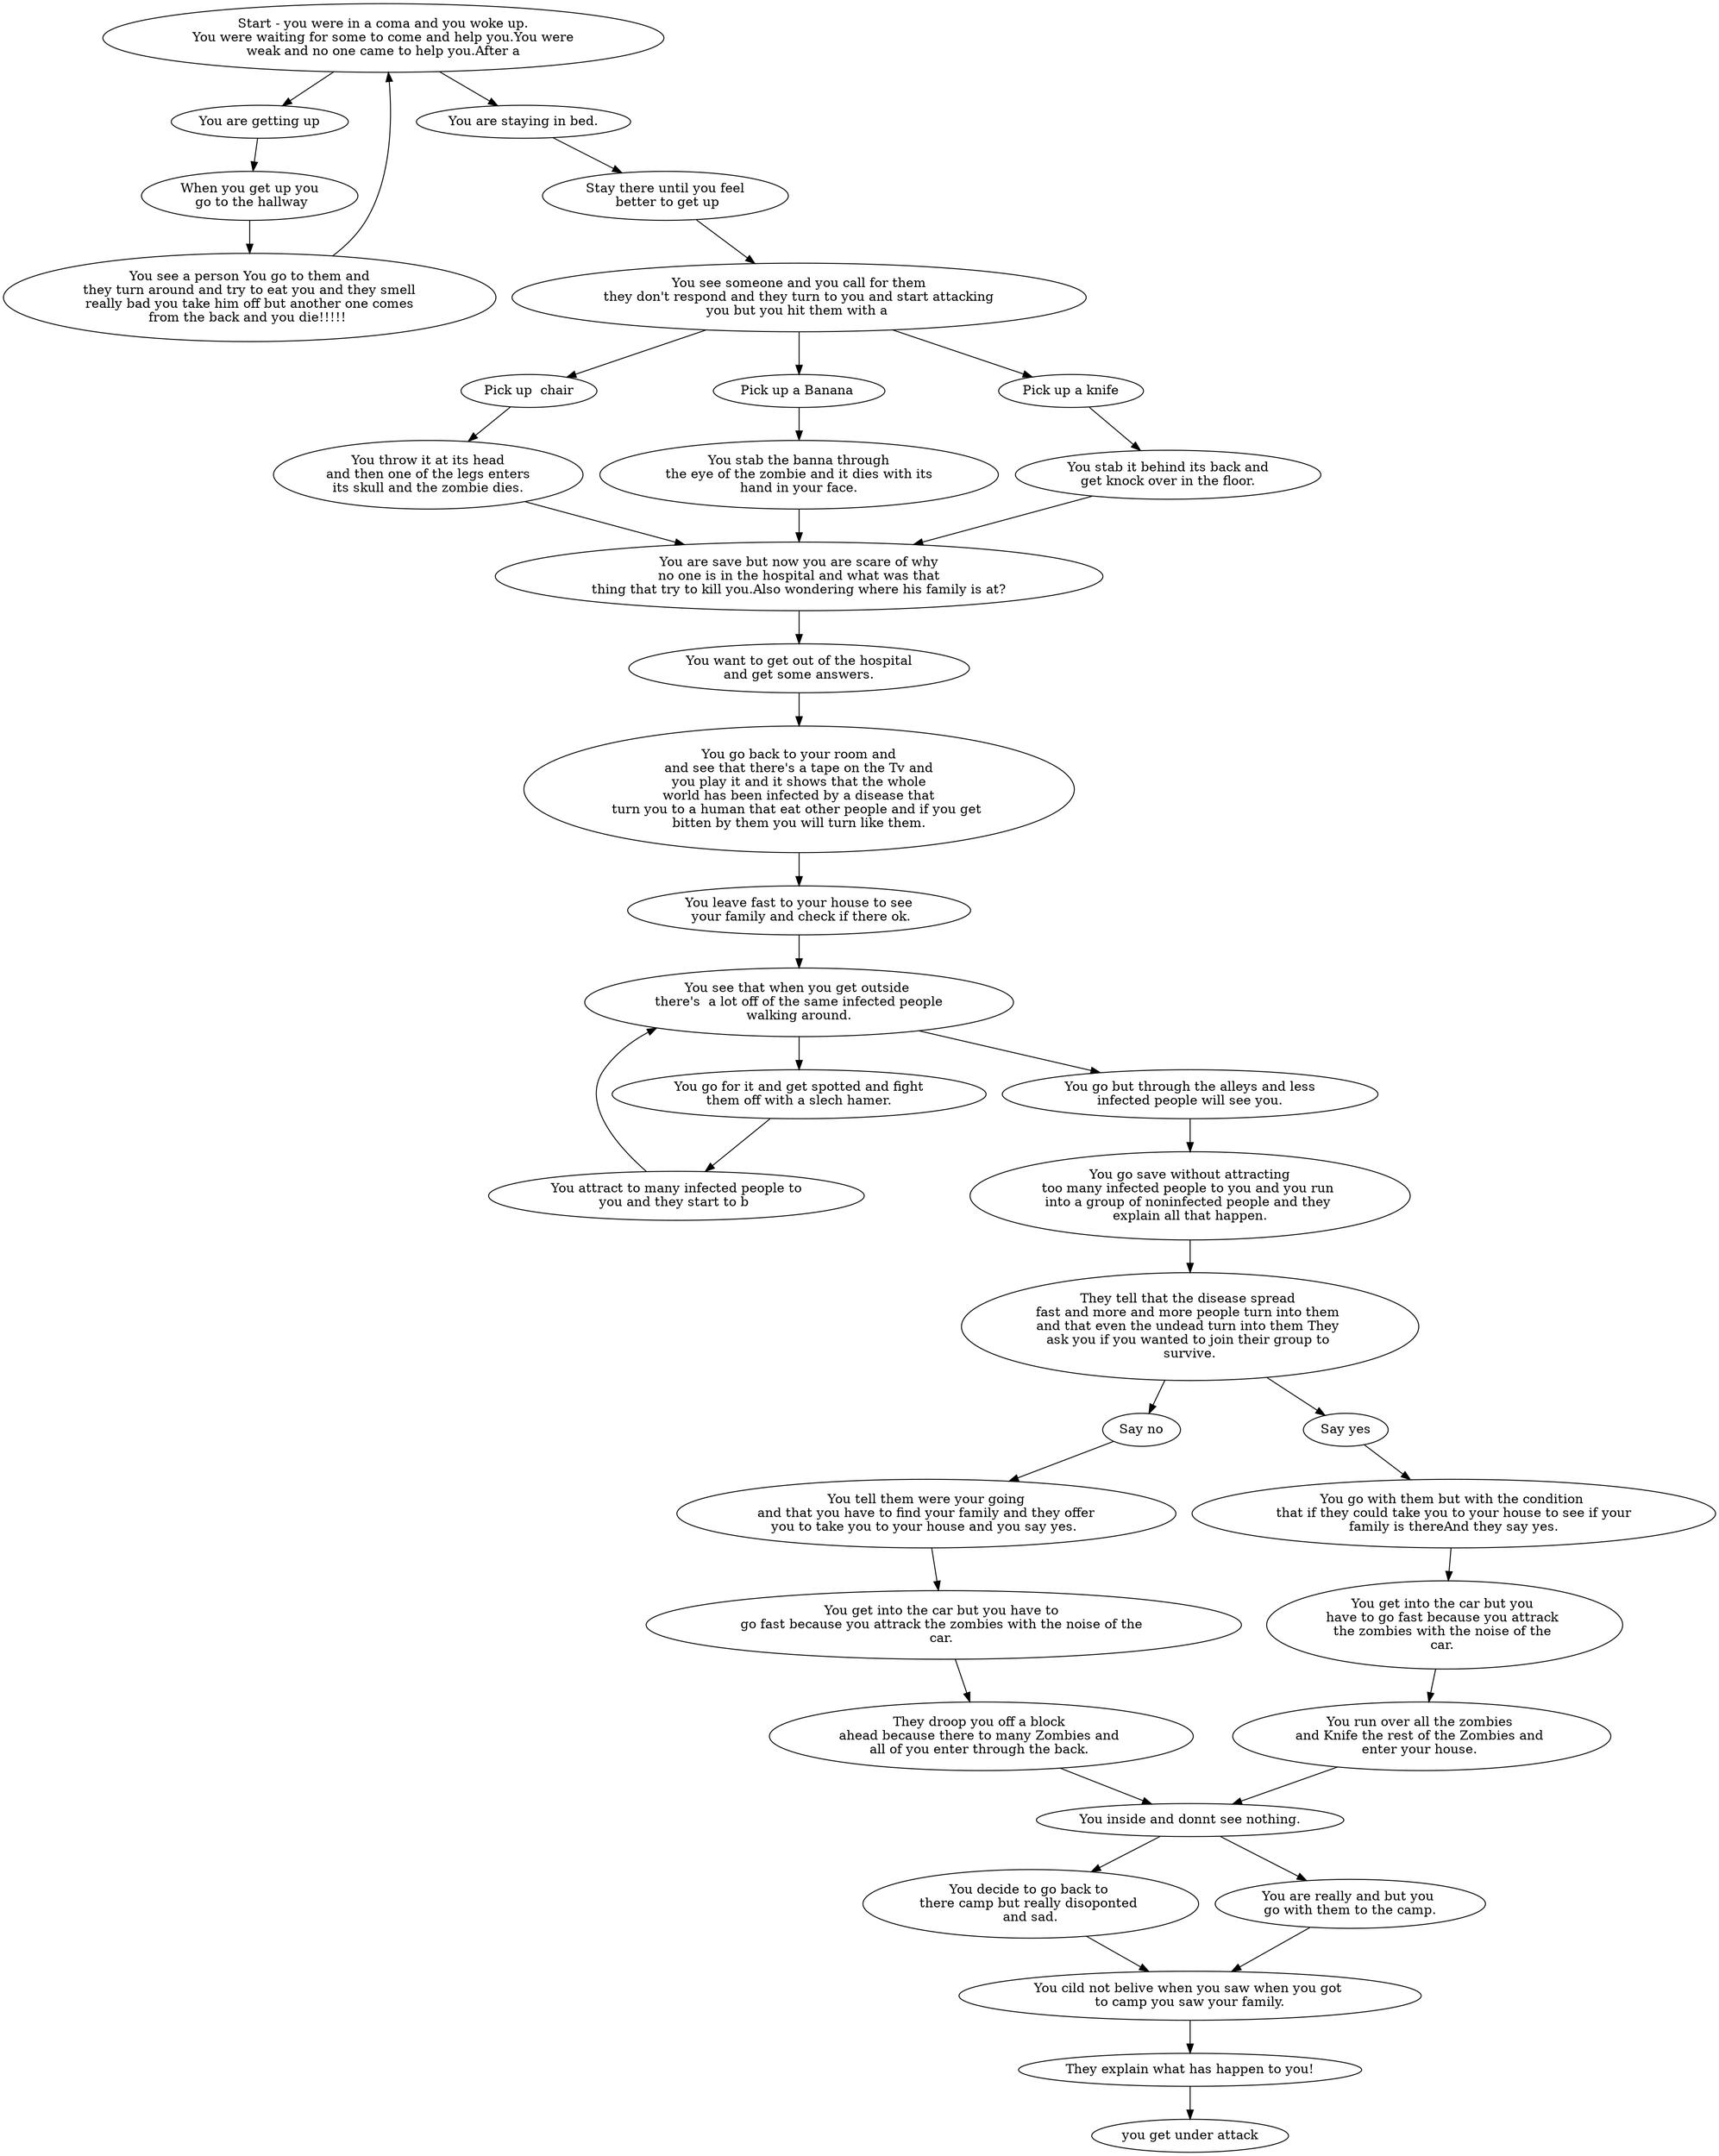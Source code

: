 digraph simple_map {

A [label = "Start - you were in a coma and you woke up.
You were waiting for some to come and help you.You were
 weak and no one came to help you.After a "]

A1 [label = "You are getting up"]

A2 [label = "You are staying in bed."]

B1 [label = "When you get up you
 go to the hallway"]

B2 [label = "Stay there until you feel
 better to get up"]

C1 [label = "You see a person You go to them and
they turn around and try to eat you and they smell
really bad you take him off but another one comes
from the back and you die!!!!! "]

C2 [label = "You see someone and you call for them
they don't respond and they turn to you and start attacking
you but you hit them with a "]

D1 [label = "Pick up  chair"]

D2 [label = "Pick up a Banana "]

D3 [label = "Pick up a knife"]

E1 [label = "You throw it at its head
and then one of the legs enters
its skull and the zombie dies."]

E2 [label = "You stab the banna through
the eye of the zombie and it dies with its
hand in your face."]

E3 [label = "You stab it behind its back and
get knock over in the floor."]

F [label = "You are save but now you are scare of why
no one is in the hospital and what was that
thing that try to kill you.Also wondering where his family is at?"]

G [label = "You want to get out of the hospital
and get some answers."]

H [label = "You go back to your room and
and see that there's a tape on the Tv and
you play it and it shows that the whole
world has been infected by a disease that
turn you to a human that eat other people and if you get 
bitten by them you will turn like them."]

I  [label = "You leave fast to your house to see
 your family and check if there ok."]

J  [label = "You see that when you get outside 
there's  a lot off of the same infected people
walking around."]

K1 [label = "You go for it and get spotted and fight
them off with a slech hamer."]

K2 [label = "You go but through the alleys and less
infected people will see you."]

L1 [label = "You attract to many infected people to
you and they start to b "]

L2 [label = " You go save without attracting 
too many infected people to you and you run 
into a group of noninfected people and they 
explain all that happen."]

M [label = "They tell that the disease spread 
fast and more and more people turn into them 
and that even the undead turn into them They 
ask you if you wanted to join their group to 
survive."]

N1 [label = "Say no"]

N2  [label = "Say yes"]

O1  [label = "You tell them were your going
and that you have to find your family and they offer
you to take you to your house and you say yes. "]

O2 [label = "You go with them but with the condition 
that if they could take you to your house to see if your
family is thereAnd they say yes."]

P1 [label = "You get into the car but you have to 
go fast because you attrack the zombies with the noise of the 
car. "]

P2[label = "You get into the car but you 
have to go fast because you attrack 
the zombies with the noise of the 
car. "]

Q1 [label = "They droop you off a block 
ahead because there to many Zombies and 
all of you enter through the back. " ]

Q2 [label = "You run over all the zombies 
and Knife the rest of the Zombies and 
enter your house. "]

R [label = "You inside and donnt see nothing."]

S1 [label = "You decide to go back to 
there camp but really disoponted 
and sad."]

S2 [label = "You are really and but you 
go with them to the camp."]

T [label = "You cild not belive when you saw when you got 
to camp you saw your family."]

U [label = "They explain what has happen to you!"]

V [label = "you get under attack"] 


A -> A1  
A -> A2
A1-> B1
A2 -> B2
B1->C1->A
B2->C2
C2->D1
C2->D2
C2->D3
D1->E1
D2->E2
D3->E3
E1->F
E2->F
E3->F
F->G
G->H
H->I
I->J
J->K1
J->K2
K1->L1
K2->L2
L1->J
L2->M
M->N1
M->N2
N1->O1
N2->O2
O1->P1
O2->P2
P1->Q1
P2->Q2
Q1->R
Q2->R
R->S1
R->S2
S1->T
S2->T
T->U
U->V
}
